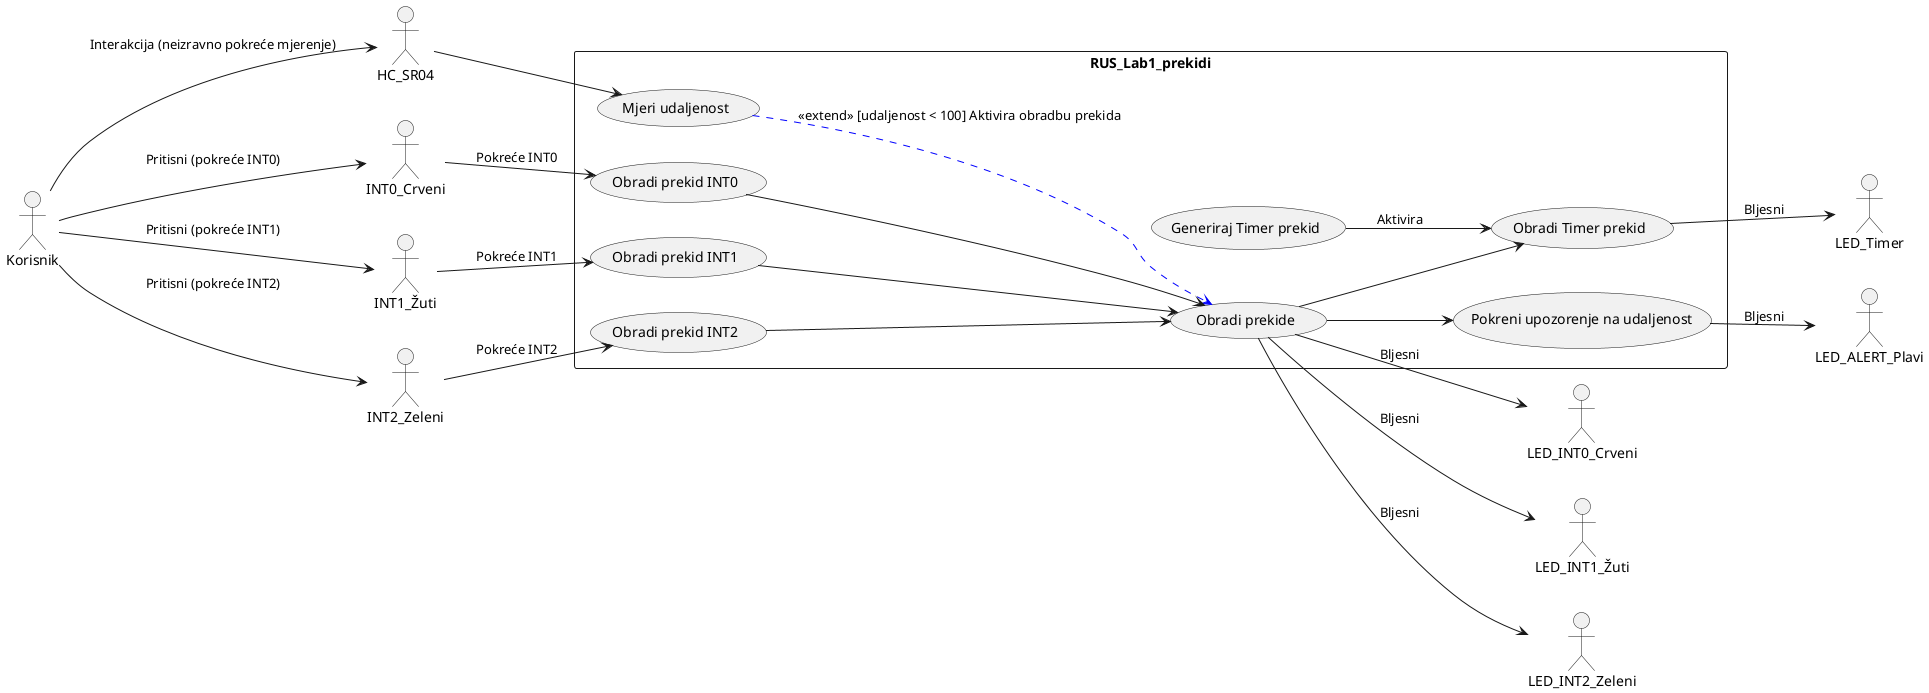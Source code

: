 '/**
' * @file        UC_RUS_Lab1.puml
' * @brief       UML dijagram obrazaca uporabe za sustav upravljanja prekidima
' * 
' * Ovaj dijagram obrazaca uporabe prikazuje interakciju između različitih komponenti sustava za upravljanje prekidima.
' * Dijagram uključuje funkcionalnosti kao što su inicijalizacija sustava, obrada korisničkih ulaza, upravljanje prekidima
' * (INT0, INT1, INT2), mjerenje udaljenosti, aktivacija upozorenja na osnovu udaljenosti, te upravljanje LED signalima.
' * Sustav uključuje periodički generirani Timer prekid, koji pokreće odgovarajuće akcije u sustavu.
' * 
' * Dijagram ilustrira kako korisnik putem pritiska tipki aktivira odgovarajuće prekide i kako sustav obrađuje
' * ove prekide u stvarnom vremenu. Dodatno, sustav koristi senzor HC_SR04 za mjerenje udaljenosti, pri čemu
' * udaljenost ispod zadane granice (npr. 100 cm) aktivira alarm i upravlja LED indikatorima.
' * 
' * @author      Vlado Sruk
' * @date        20. ožujak 2025.
' * @version     1.0
' * 
' * @note        Licenca: Creative Commons Attribution-NonCommercial-ShareAlike 4.0 International License HR
' *              - Slobodno korištenje, modifikacija i distribucija uz uvjet da se ne koristi u komercijalne svrhe.
' *              Edukacijska licenca - Sva prava pridržana.
' * 
' * @note        Tijekom izrade ovog projekta, u određenoj mjeri je korištena generacija koda pomoću AI alata. 
' *              Finalni rezultat je kombinacija AI generiranja i ručnog programiranja.
' *               
' * @section     Povijest_izmjena
' * - 20. ožujak 2025.: Početna verzija (verzija: 1.0)
' */
@startuml
left to right direction

actor Korisnik
actor HC_SR04
actor INT0_Crveni
actor INT1_Žuti
actor INT2_Zeleni
actor LED_INT0_Crveni
actor LED_INT1_Žuti
actor LED_INT2_Zeleni
actor LED_ALERT_Plavi
actor LED_Timer

rectangle "RUS_Lab1_prekidi" {
  (Obradi prekide) 
  (Obradi Timer prekid) 
  (Obradi prekid INT0) 
  (Obradi prekid INT1) 
  (Obradi prekid INT2) 
  (Pokreni upozorenje na udaljenost) 
  (Mjeri udaljenost) 
  (Generiraj Timer prekid) as Timer1
}

' Aktivnosti korisnika za pokretanje prekida
Korisnik --> INT0_Crveni : Pritisni (pokreće INT0)
Korisnik --> INT1_Žuti : Pritisni (pokreće INT1)
Korisnik --> INT2_Zeleni : Pritisni (pokreće INT2)
Korisnik --> HC_SR04 : Interakcija (neizravno pokreće mjerenje)

' Aktivacija timer prekida
Timer1 --> (Obradi Timer prekid) : Aktivira

' Pokretanje prekida na temelju korisničkog unosa
INT0_Crveni --> (Obradi prekid INT0) : Pokreće INT0
INT1_Žuti --> (Obradi prekid INT1) : Pokreće INT1
INT2_Zeleni --> (Obradi prekid INT2) : Pokreće INT2

' Mjerenje udaljenosti
HC_SR04 --> (Mjeri udaljenost)

' Povezivanje mjerenja udaljenosti s obradom prekida ako je udaljenost ispod praga
(Mjeri udaljenost) -[#0000FF].> (Obradi prekide) : <<extend>> [udaljenost < 100] Aktivira obradbu prekida

' Obrađivanje prekida: povezivanje s LED signalima
(Obradi prekide) --> (Obradi Timer prekid)
(Obradi prekid INT0) --> (Obradi prekide)
(Obradi prekid INT1) --> (Obradi prekide)
(Obradi prekid INT2) --> (Obradi prekide)

' LED indikatori za prekide
(Obradi prekide) --> LED_INT0_Crveni : Bljesni
(Obradi prekide) --> LED_INT1_Žuti : Bljesni
(Obradi prekide) --> LED_INT2_Zeleni : Bljesni

' Upozorenje na udaljenost
(Obradi prekide) --> (Pokreni upozorenje na udaljenost)
(Pokreni upozorenje na udaljenost) --> LED_ALERT_Plavi : Bljesni

' LED indikator za Timer prekid
(Obradi Timer prekid) --> LED_Timer : Bljesni

@enduml
